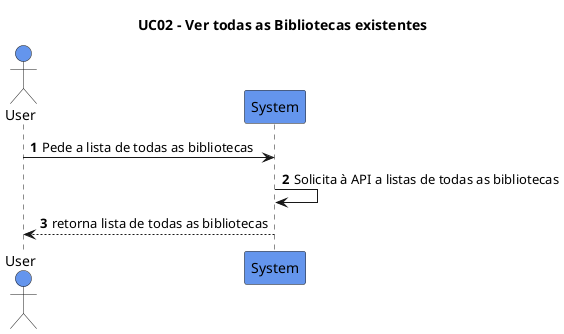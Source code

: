 @startuml
'https://plantuml.com/sequence-diagram

title UC02 - Ver todas as Bibliotecas existentes
autonumber

actor User as User #6495ED
participant System as System #6495ED

User -> System: Pede a lista de todas as bibliotecas
System -> System: Solicita à API a listas de todas as bibliotecas
System --> User: retorna lista de todas as bibliotecas


@enduml